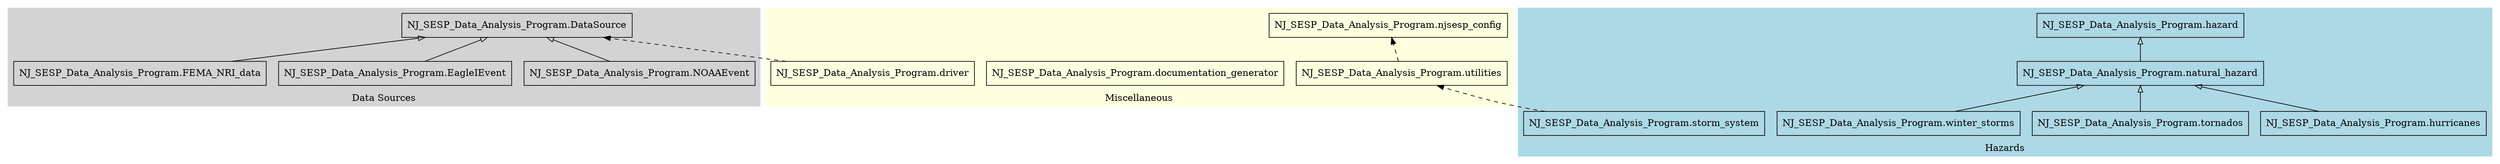 digraph "packages_MyProject" {
    rankdir=BT;
    charset="utf-8";

    // Subgraph for Data Sources
    subgraph cluster_DataSources {
        label="Data Sources";
        style=filled;
        color=lightgrey;

        "NJ_SESP_Data_Analysis_Program.DataSource" [shape="box", style="solid"];
        "NJ_SESP_Data_Analysis_Program.NOAAEvent" [shape="box", style="solid"];
        "NJ_SESP_Data_Analysis_Program.EagleIEvent" [shape="box", style="solid"];
        "NJ_SESP_Data_Analysis_Program.FEMA_NRI_data" [shape="box", style="solid"];

        // Inheritance relationships within Data Sources
        "NJ_SESP_Data_Analysis_Program.NOAAEvent" -> "NJ_SESP_Data_Analysis_Program.DataSource" [arrowhead="empty"];
        "NJ_SESP_Data_Analysis_Program.EagleIEvent" -> "NJ_SESP_Data_Analysis_Program.DataSource" [arrowhead="empty"];
        "NJ_SESP_Data_Analysis_Program.FEMA_NRI_data" -> "NJ_SESP_Data_Analysis_Program.DataSource" [arrowhead="empty"];
    }

    // Subgraph for Hazards
    subgraph cluster_Hazards {
        label="Hazards";
        style=filled;
        color=lightblue;

        "NJ_SESP_Data_Analysis_Program.hazard" [shape="box", style="solid"];
        "NJ_SESP_Data_Analysis_Program.natural_hazard" [shape="box", style="solid"];
        "NJ_SESP_Data_Analysis_Program.hurricanes" [shape="box", style="solid"];
        "NJ_SESP_Data_Analysis_Program.tornados" [shape="box", style="solid"];
        "NJ_SESP_Data_Analysis_Program.winter_storms" [shape="box", style="solid"];
        "NJ_SESP_Data_Analysis_Program.storm_system" [shape="box", style="solid"];
        
        // Inheritance relationships within Hazards
        "NJ_SESP_Data_Analysis_Program.natural_hazard" -> "NJ_SESP_Data_Analysis_Program.hazard" [arrowhead="empty"];
        "NJ_SESP_Data_Analysis_Program.hurricanes" -> "NJ_SESP_Data_Analysis_Program.natural_hazard" [arrowhead="empty"];
        "NJ_SESP_Data_Analysis_Program.winter_storms" -> "NJ_SESP_Data_Analysis_Program.natural_hazard" [arrowhead="empty"];
        "NJ_SESP_Data_Analysis_Program.tornados" -> "NJ_SESP_Data_Analysis_Program.natural_hazard" [arrowhead="empty"];
    }

    // Subgraph for Miscellaneous Classes
    subgraph cluster_Misc {
        label="Miscellaneous";
        style=filled;
        color=lightyellow;

        "NJ_SESP_Data_Analysis_Program.utilities" [shape="box", style="solid"];
        "NJ_SESP_Data_Analysis_Program.njsesp_config" [shape="box", style="solid"];
        "NJ_SESP_Data_Analysis_Program.documentation_generator" [shape="box", style="solid"];
        "NJ_SESP_Data_Analysis_Program.driver" [shape="box", style="solid"];
    }

    // Other packages

    // Associations and Dependencies
    "NJ_SESP_Data_Analysis_Program.storm_system" -> "NJ_SESP_Data_Analysis_Program.utilities" [style="dashed"];
    "NJ_SESP_Data_Analysis_Program.utilities" -> "NJ_SESP_Data_Analysis_Program.njsesp_config" [style="dashed"];
    "NJ_SESP_Data_Analysis_Program.driver" -> "NJ_SESP_Data_Analysis_Program.DataSource" [style="dashed"];
}
